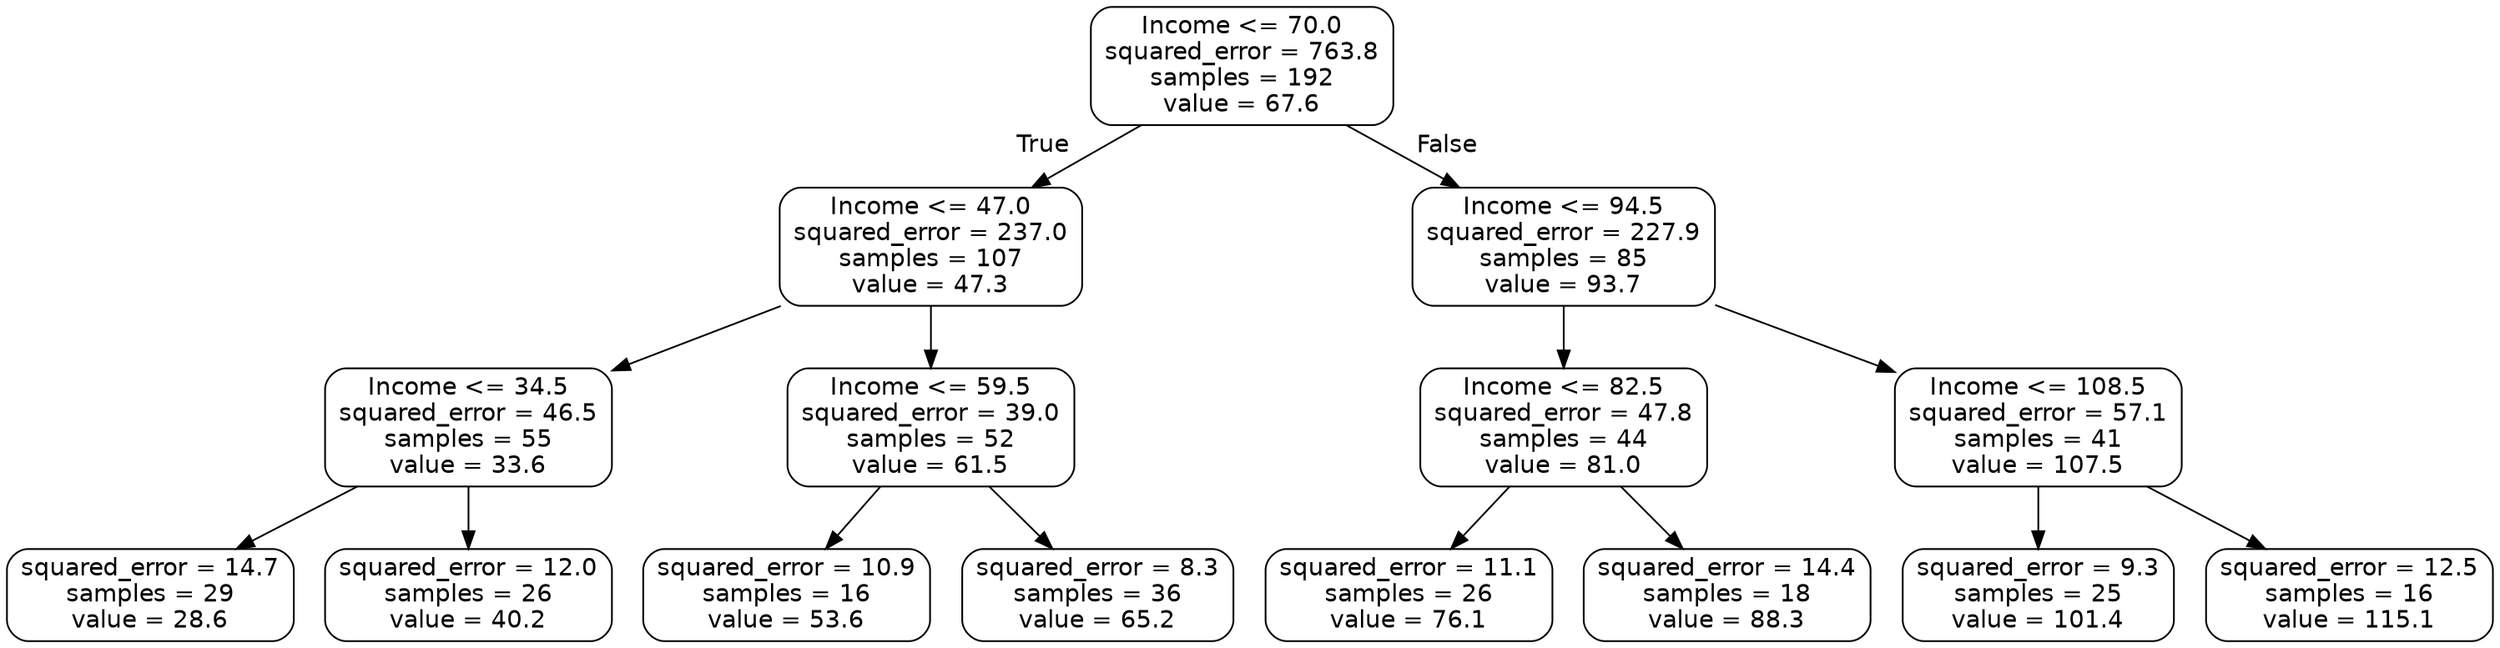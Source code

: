 digraph Tree {
node [shape=box, style="rounded", color="black", fontname="helvetica"] ;
edge [fontname="helvetica"] ;
0 [label="Income <= 70.0\nsquared_error = 763.8\nsamples = 192\nvalue = 67.6"] ;
1 [label="Income <= 47.0\nsquared_error = 237.0\nsamples = 107\nvalue = 47.3"] ;
0 -> 1 [labeldistance=2.5, labelangle=45, headlabel="True"] ;
2 [label="Income <= 34.5\nsquared_error = 46.5\nsamples = 55\nvalue = 33.6"] ;
1 -> 2 ;
3 [label="squared_error = 14.7\nsamples = 29\nvalue = 28.6"] ;
2 -> 3 ;
4 [label="squared_error = 12.0\nsamples = 26\nvalue = 40.2"] ;
2 -> 4 ;
5 [label="Income <= 59.5\nsquared_error = 39.0\nsamples = 52\nvalue = 61.5"] ;
1 -> 5 ;
6 [label="squared_error = 10.9\nsamples = 16\nvalue = 53.6"] ;
5 -> 6 ;
7 [label="squared_error = 8.3\nsamples = 36\nvalue = 65.2"] ;
5 -> 7 ;
8 [label="Income <= 94.5\nsquared_error = 227.9\nsamples = 85\nvalue = 93.7"] ;
0 -> 8 [labeldistance=2.5, labelangle=-45, headlabel="False"] ;
9 [label="Income <= 82.5\nsquared_error = 47.8\nsamples = 44\nvalue = 81.0"] ;
8 -> 9 ;
10 [label="squared_error = 11.1\nsamples = 26\nvalue = 76.1"] ;
9 -> 10 ;
11 [label="squared_error = 14.4\nsamples = 18\nvalue = 88.3"] ;
9 -> 11 ;
12 [label="Income <= 108.5\nsquared_error = 57.1\nsamples = 41\nvalue = 107.5"] ;
8 -> 12 ;
13 [label="squared_error = 9.3\nsamples = 25\nvalue = 101.4"] ;
12 -> 13 ;
14 [label="squared_error = 12.5\nsamples = 16\nvalue = 115.1"] ;
12 -> 14 ;
}